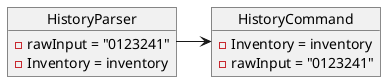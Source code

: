@startuml
object HistoryParser{
    - rawInput = "0123241"
    - Inventory = inventory
}
object HistoryCommand{
    - Inventory = inventory
    - rawInput = "0123241"
}
HistoryParser -> HistoryCommand
@enduml
